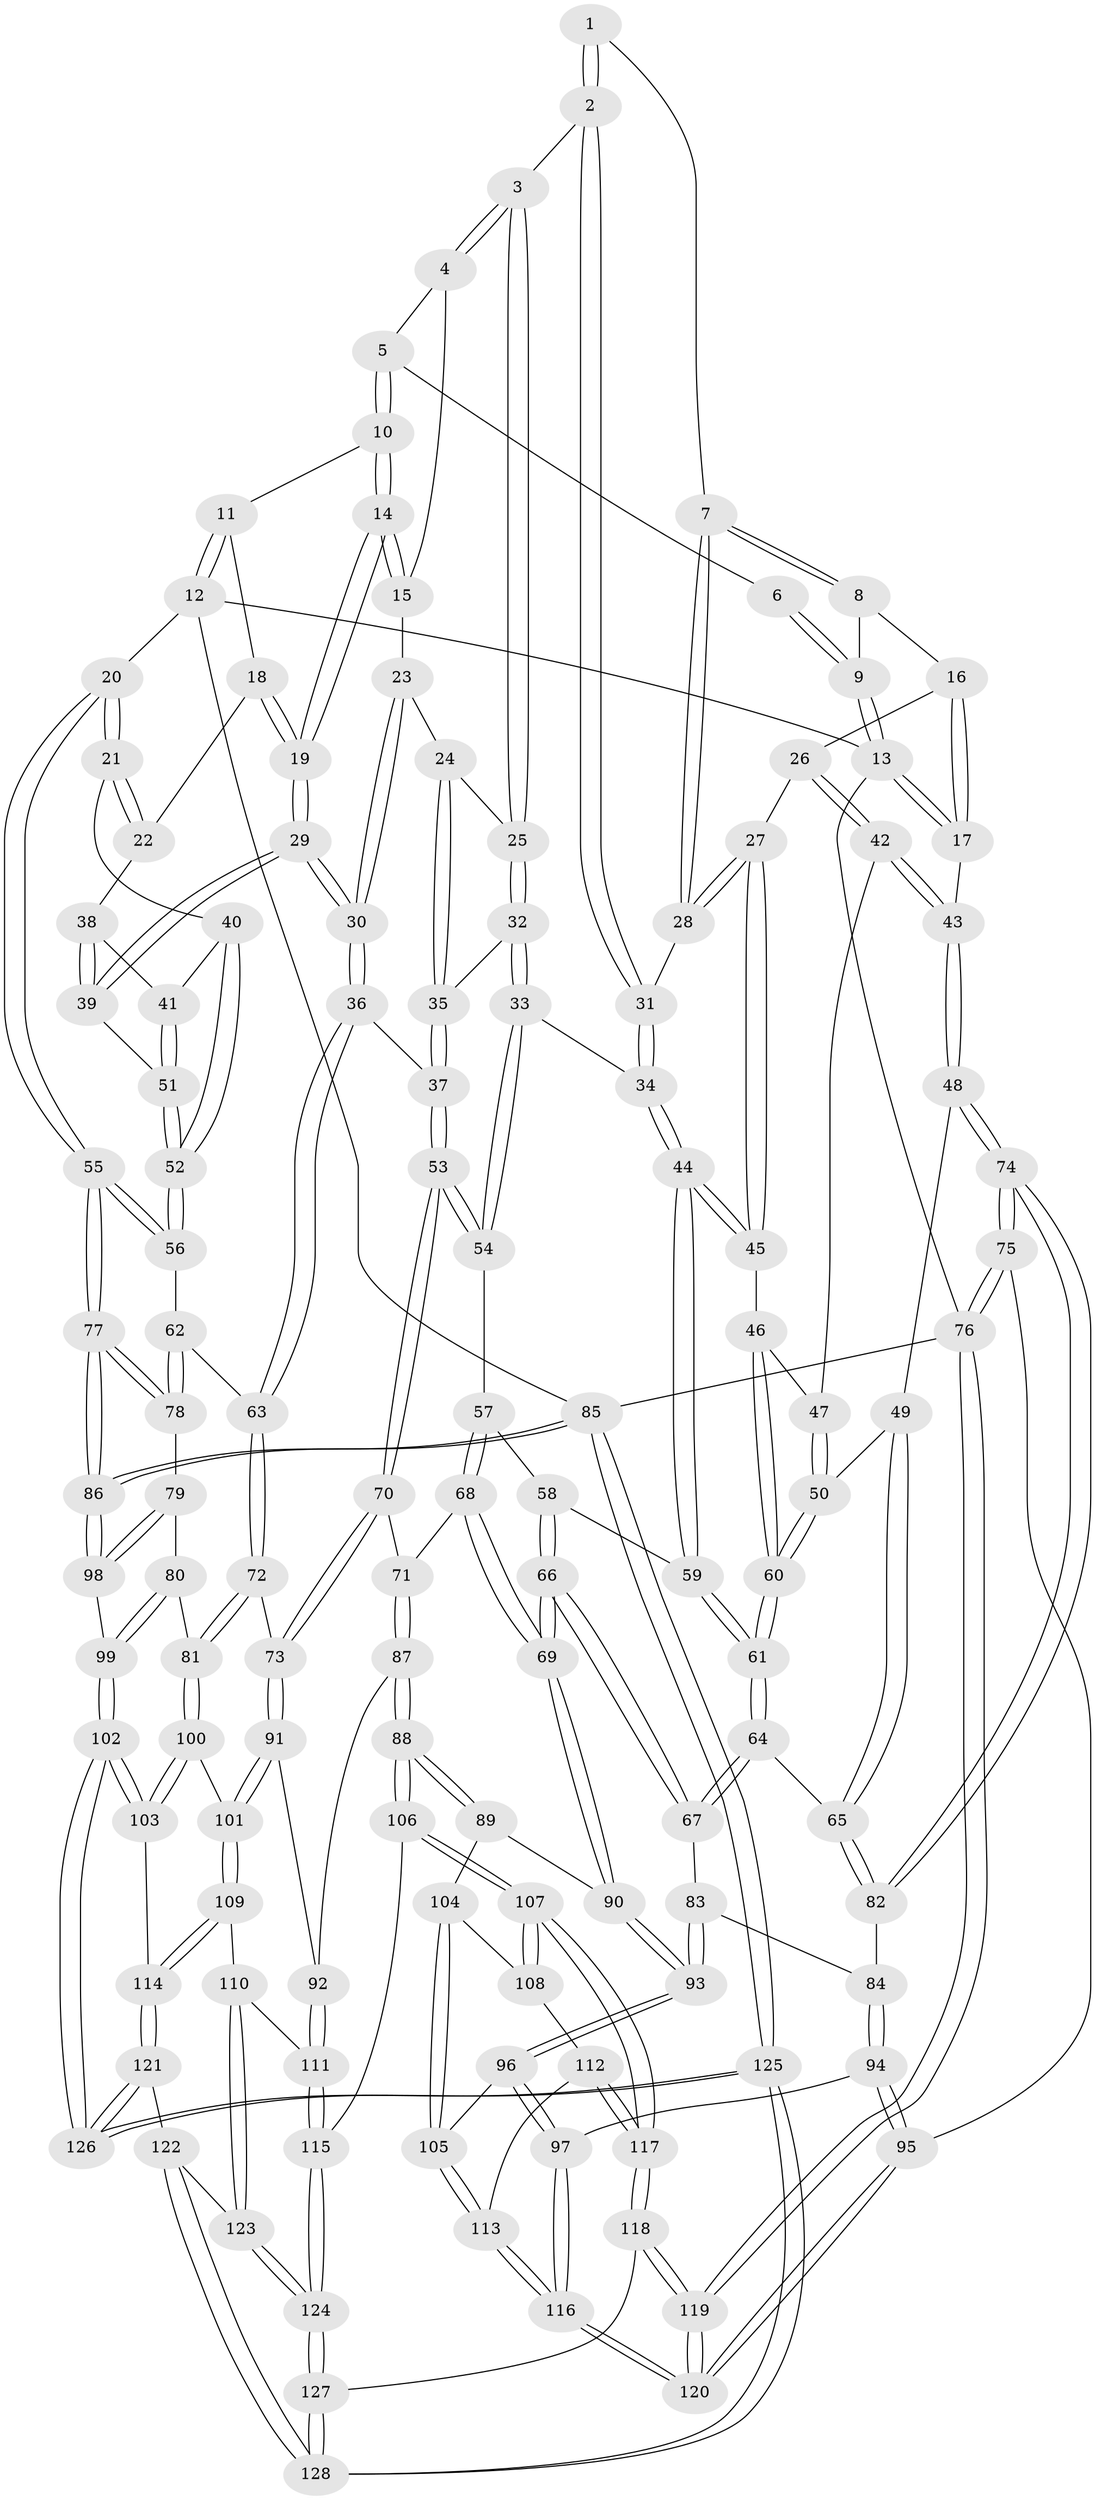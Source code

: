 // Generated by graph-tools (version 1.1) at 2025/51/03/09/25 03:51:08]
// undirected, 128 vertices, 317 edges
graph export_dot {
graph [start="1"]
  node [color=gray90,style=filled];
  1 [pos="+0.3549377966411331+0"];
  2 [pos="+0.3978292874585929+0.12169508332681203"];
  3 [pos="+0.41416161276282404+0.12706989305285396"];
  4 [pos="+0.56105387490569+0.016070392895296316"];
  5 [pos="+0.610408384640638+0"];
  6 [pos="+0.35354368460862867+0"];
  7 [pos="+0.2318531161786797+0.13616042511715468"];
  8 [pos="+0.011612266523450208+0"];
  9 [pos="+0+0"];
  10 [pos="+0.890138093321027+0"];
  11 [pos="+1+0"];
  12 [pos="+1+0"];
  13 [pos="+0+0"];
  14 [pos="+0.7089925508363164+0.14589587687288702"];
  15 [pos="+0.5963828579112603+0.13099823889233944"];
  16 [pos="+0.14152301875929496+0.15748790799856502"];
  17 [pos="+0+0"];
  18 [pos="+0.9301771603008736+0.07010075325611584"];
  19 [pos="+0.7579159107853737+0.30048657994629224"];
  20 [pos="+1+0.27126309450188013"];
  21 [pos="+1+0.28255756534166415"];
  22 [pos="+0.940164397928023+0.23706972941373633"];
  23 [pos="+0.5582161812162362+0.16349562733068268"];
  24 [pos="+0.5227629442436029+0.19195721863248064"];
  25 [pos="+0.41915255495178116+0.13137838984213107"];
  26 [pos="+0.17246886000837833+0.20151380056574883"];
  27 [pos="+0.2334312140477008+0.19372058244490148"];
  28 [pos="+0.2407448695884233+0.18809069984111926"];
  29 [pos="+0.7579808924723394+0.30273738889277524"];
  30 [pos="+0.752701768071527+0.31085742640768904"];
  31 [pos="+0.2848238583803244+0.1845095631857947"];
  32 [pos="+0.42452662215517334+0.3220268542453981"];
  33 [pos="+0.4183653975472179+0.33283857919409954"];
  34 [pos="+0.40739928957654037+0.3332634494294634"];
  35 [pos="+0.5270163681108938+0.21521060498823288"];
  36 [pos="+0.7120384914729536+0.3751190129432086"];
  37 [pos="+0.6676563201351449+0.38427888405283556"];
  38 [pos="+0.9155731930344436+0.2513401362925258"];
  39 [pos="+0.771077241974237+0.3019964256905929"];
  40 [pos="+0.990569475335601+0.33174735801885996"];
  41 [pos="+0.9579306452449678+0.3374199239979619"];
  42 [pos="+0.1183837583875957+0.23070594457619506"];
  43 [pos="+0+0.036919461307509976"];
  44 [pos="+0.3339829310812448+0.39118045468164514"];
  45 [pos="+0.24768510486911405+0.33258090689225295"];
  46 [pos="+0.20375897644965893+0.37549687065743514"];
  47 [pos="+0.09753782235849213+0.2935828694249162"];
  48 [pos="+0+0.3468954971991665"];
  49 [pos="+0.027281886446085948+0.36811359897551205"];
  50 [pos="+0.056054768469632456+0.3565814138536737"];
  51 [pos="+0.9263278783001945+0.3525512567770534"];
  52 [pos="+0.956136120625763+0.4767799151670128"];
  53 [pos="+0.6068257283456843+0.4263674227456562"];
  54 [pos="+0.4755850555404485+0.3770801502408499"];
  55 [pos="+1+0.5416291961488806"];
  56 [pos="+0.9569522644270925+0.48634065245777147"];
  57 [pos="+0.3878274164562922+0.4926002424789156"];
  58 [pos="+0.3602826165087508+0.47918970739438677"];
  59 [pos="+0.32824692907010095+0.44064764161855696"];
  60 [pos="+0.1733280641423025+0.44299995759098443"];
  61 [pos="+0.18538314457324784+0.49849285606875504"];
  62 [pos="+0.8821550590407347+0.5030838997050391"];
  63 [pos="+0.8070371594178314+0.492350032694346"];
  64 [pos="+0.17846609839851715+0.5183602976549346"];
  65 [pos="+0.06317817579965901+0.5410468133778984"];
  66 [pos="+0.26890192387358663+0.6128652364931689"];
  67 [pos="+0.20807642887368386+0.5678144712252248"];
  68 [pos="+0.43588981076024635+0.5420814194917457"];
  69 [pos="+0.27621506002354757+0.6229324304461922"];
  70 [pos="+0.5907458733436587+0.4610254978257789"];
  71 [pos="+0.5003130618420324+0.5718193850922629"];
  72 [pos="+0.7664484652200835+0.6408146580870588"];
  73 [pos="+0.70207634468556+0.6645420754071705"];
  74 [pos="+0+0.5877015013748255"];
  75 [pos="+0+0.7845122494319049"];
  76 [pos="+0+1"];
  77 [pos="+1+0.5731440566854611"];
  78 [pos="+0.9210515791950827+0.644537394173263"];
  79 [pos="+0.9054455910032162+0.6694438273229745"];
  80 [pos="+0.8305495567839862+0.681314658700545"];
  81 [pos="+0.8064451911830012+0.6757836481914995"];
  82 [pos="+0.05388085615937218+0.5477407721360399"];
  83 [pos="+0.1426936766169647+0.661087470598416"];
  84 [pos="+0.08330129897452634+0.6665433142894931"];
  85 [pos="+1+1"];
  86 [pos="+1+0.81839762682351"];
  87 [pos="+0.5039991905215546+0.6878459249096999"];
  88 [pos="+0.5026439501742193+0.6896628475889877"];
  89 [pos="+0.32634133038303037+0.6895891551684086"];
  90 [pos="+0.28323953384867523+0.6450321324651832"];
  91 [pos="+0.684402288994125+0.6799856339359555"];
  92 [pos="+0.5908824646384654+0.6921893923626818"];
  93 [pos="+0.18279312002572343+0.7292732188089315"];
  94 [pos="+0.020451428220730098+0.7758106553548203"];
  95 [pos="+0+0.7949076206074228"];
  96 [pos="+0.1687153225824362+0.7761542307880483"];
  97 [pos="+0.16132754069637092+0.7818940761488309"];
  98 [pos="+0.9816439502902176+0.7800380767302062"];
  99 [pos="+0.8997025474893539+0.8104357057905927"];
  100 [pos="+0.7976668831934911+0.7507656687416906"];
  101 [pos="+0.7059509096259894+0.7765893730360696"];
  102 [pos="+0.8721752589827082+0.8346998343302277"];
  103 [pos="+0.8121360348210208+0.8163257766557306"];
  104 [pos="+0.3243979669910228+0.6971217796599994"];
  105 [pos="+0.2567808690230281+0.7879239184046413"];
  106 [pos="+0.49864383109120186+0.7491830047553818"];
  107 [pos="+0.42809463281856747+0.8612335658835132"];
  108 [pos="+0.34640477864676716+0.7940272287983713"];
  109 [pos="+0.7051158784218909+0.8141932925014164"];
  110 [pos="+0.7028884368579319+0.8157483265597054"];
  111 [pos="+0.6570369358669356+0.8302809260594989"];
  112 [pos="+0.28133146000758763+0.8258201986444361"];
  113 [pos="+0.2790301986125562+0.825359289922821"];
  114 [pos="+0.7622721615615929+0.8345874564179859"];
  115 [pos="+0.6087194184537207+0.8642148027871037"];
  116 [pos="+0.19953010678733488+0.9502040945465432"];
  117 [pos="+0.41301452411650547+0.9349498308104447"];
  118 [pos="+0.41698969875894926+1"];
  119 [pos="+0.24191592792690686+1"];
  120 [pos="+0.19133526236602114+1"];
  121 [pos="+0.7644361872969165+0.9206764046523267"];
  122 [pos="+0.738946417473643+0.9364595616865826"];
  123 [pos="+0.7058878861886112+0.9432900884314441"];
  124 [pos="+0.595980738649141+1"];
  125 [pos="+1+1"];
  126 [pos="+0.8739796330057322+0.9438291434427897"];
  127 [pos="+0.5013137745187003+1"];
  128 [pos="+1+1"];
  1 -- 2;
  1 -- 2;
  1 -- 7;
  2 -- 3;
  2 -- 31;
  2 -- 31;
  3 -- 4;
  3 -- 4;
  3 -- 25;
  3 -- 25;
  4 -- 5;
  4 -- 15;
  5 -- 6;
  5 -- 10;
  5 -- 10;
  6 -- 9;
  6 -- 9;
  7 -- 8;
  7 -- 8;
  7 -- 28;
  7 -- 28;
  8 -- 9;
  8 -- 16;
  9 -- 13;
  9 -- 13;
  10 -- 11;
  10 -- 14;
  10 -- 14;
  11 -- 12;
  11 -- 12;
  11 -- 18;
  12 -- 13;
  12 -- 20;
  12 -- 85;
  13 -- 17;
  13 -- 17;
  13 -- 76;
  14 -- 15;
  14 -- 15;
  14 -- 19;
  14 -- 19;
  15 -- 23;
  16 -- 17;
  16 -- 17;
  16 -- 26;
  17 -- 43;
  18 -- 19;
  18 -- 19;
  18 -- 22;
  19 -- 29;
  19 -- 29;
  20 -- 21;
  20 -- 21;
  20 -- 55;
  20 -- 55;
  21 -- 22;
  21 -- 22;
  21 -- 40;
  22 -- 38;
  23 -- 24;
  23 -- 30;
  23 -- 30;
  24 -- 25;
  24 -- 35;
  24 -- 35;
  25 -- 32;
  25 -- 32;
  26 -- 27;
  26 -- 42;
  26 -- 42;
  27 -- 28;
  27 -- 28;
  27 -- 45;
  27 -- 45;
  28 -- 31;
  29 -- 30;
  29 -- 30;
  29 -- 39;
  29 -- 39;
  30 -- 36;
  30 -- 36;
  31 -- 34;
  31 -- 34;
  32 -- 33;
  32 -- 33;
  32 -- 35;
  33 -- 34;
  33 -- 54;
  33 -- 54;
  34 -- 44;
  34 -- 44;
  35 -- 37;
  35 -- 37;
  36 -- 37;
  36 -- 63;
  36 -- 63;
  37 -- 53;
  37 -- 53;
  38 -- 39;
  38 -- 39;
  38 -- 41;
  39 -- 51;
  40 -- 41;
  40 -- 52;
  40 -- 52;
  41 -- 51;
  41 -- 51;
  42 -- 43;
  42 -- 43;
  42 -- 47;
  43 -- 48;
  43 -- 48;
  44 -- 45;
  44 -- 45;
  44 -- 59;
  44 -- 59;
  45 -- 46;
  46 -- 47;
  46 -- 60;
  46 -- 60;
  47 -- 50;
  47 -- 50;
  48 -- 49;
  48 -- 74;
  48 -- 74;
  49 -- 50;
  49 -- 65;
  49 -- 65;
  50 -- 60;
  50 -- 60;
  51 -- 52;
  51 -- 52;
  52 -- 56;
  52 -- 56;
  53 -- 54;
  53 -- 54;
  53 -- 70;
  53 -- 70;
  54 -- 57;
  55 -- 56;
  55 -- 56;
  55 -- 77;
  55 -- 77;
  56 -- 62;
  57 -- 58;
  57 -- 68;
  57 -- 68;
  58 -- 59;
  58 -- 66;
  58 -- 66;
  59 -- 61;
  59 -- 61;
  60 -- 61;
  60 -- 61;
  61 -- 64;
  61 -- 64;
  62 -- 63;
  62 -- 78;
  62 -- 78;
  63 -- 72;
  63 -- 72;
  64 -- 65;
  64 -- 67;
  64 -- 67;
  65 -- 82;
  65 -- 82;
  66 -- 67;
  66 -- 67;
  66 -- 69;
  66 -- 69;
  67 -- 83;
  68 -- 69;
  68 -- 69;
  68 -- 71;
  69 -- 90;
  69 -- 90;
  70 -- 71;
  70 -- 73;
  70 -- 73;
  71 -- 87;
  71 -- 87;
  72 -- 73;
  72 -- 81;
  72 -- 81;
  73 -- 91;
  73 -- 91;
  74 -- 75;
  74 -- 75;
  74 -- 82;
  74 -- 82;
  75 -- 76;
  75 -- 76;
  75 -- 95;
  76 -- 119;
  76 -- 119;
  76 -- 85;
  77 -- 78;
  77 -- 78;
  77 -- 86;
  77 -- 86;
  78 -- 79;
  79 -- 80;
  79 -- 98;
  79 -- 98;
  80 -- 81;
  80 -- 99;
  80 -- 99;
  81 -- 100;
  81 -- 100;
  82 -- 84;
  83 -- 84;
  83 -- 93;
  83 -- 93;
  84 -- 94;
  84 -- 94;
  85 -- 86;
  85 -- 86;
  85 -- 125;
  85 -- 125;
  86 -- 98;
  86 -- 98;
  87 -- 88;
  87 -- 88;
  87 -- 92;
  88 -- 89;
  88 -- 89;
  88 -- 106;
  88 -- 106;
  89 -- 90;
  89 -- 104;
  90 -- 93;
  90 -- 93;
  91 -- 92;
  91 -- 101;
  91 -- 101;
  92 -- 111;
  92 -- 111;
  93 -- 96;
  93 -- 96;
  94 -- 95;
  94 -- 95;
  94 -- 97;
  95 -- 120;
  95 -- 120;
  96 -- 97;
  96 -- 97;
  96 -- 105;
  97 -- 116;
  97 -- 116;
  98 -- 99;
  99 -- 102;
  99 -- 102;
  100 -- 101;
  100 -- 103;
  100 -- 103;
  101 -- 109;
  101 -- 109;
  102 -- 103;
  102 -- 103;
  102 -- 126;
  102 -- 126;
  103 -- 114;
  104 -- 105;
  104 -- 105;
  104 -- 108;
  105 -- 113;
  105 -- 113;
  106 -- 107;
  106 -- 107;
  106 -- 115;
  107 -- 108;
  107 -- 108;
  107 -- 117;
  107 -- 117;
  108 -- 112;
  109 -- 110;
  109 -- 114;
  109 -- 114;
  110 -- 111;
  110 -- 123;
  110 -- 123;
  111 -- 115;
  111 -- 115;
  112 -- 113;
  112 -- 117;
  112 -- 117;
  113 -- 116;
  113 -- 116;
  114 -- 121;
  114 -- 121;
  115 -- 124;
  115 -- 124;
  116 -- 120;
  116 -- 120;
  117 -- 118;
  117 -- 118;
  118 -- 119;
  118 -- 119;
  118 -- 127;
  119 -- 120;
  119 -- 120;
  121 -- 122;
  121 -- 126;
  121 -- 126;
  122 -- 123;
  122 -- 128;
  122 -- 128;
  123 -- 124;
  123 -- 124;
  124 -- 127;
  124 -- 127;
  125 -- 126;
  125 -- 126;
  125 -- 128;
  125 -- 128;
  127 -- 128;
  127 -- 128;
}
